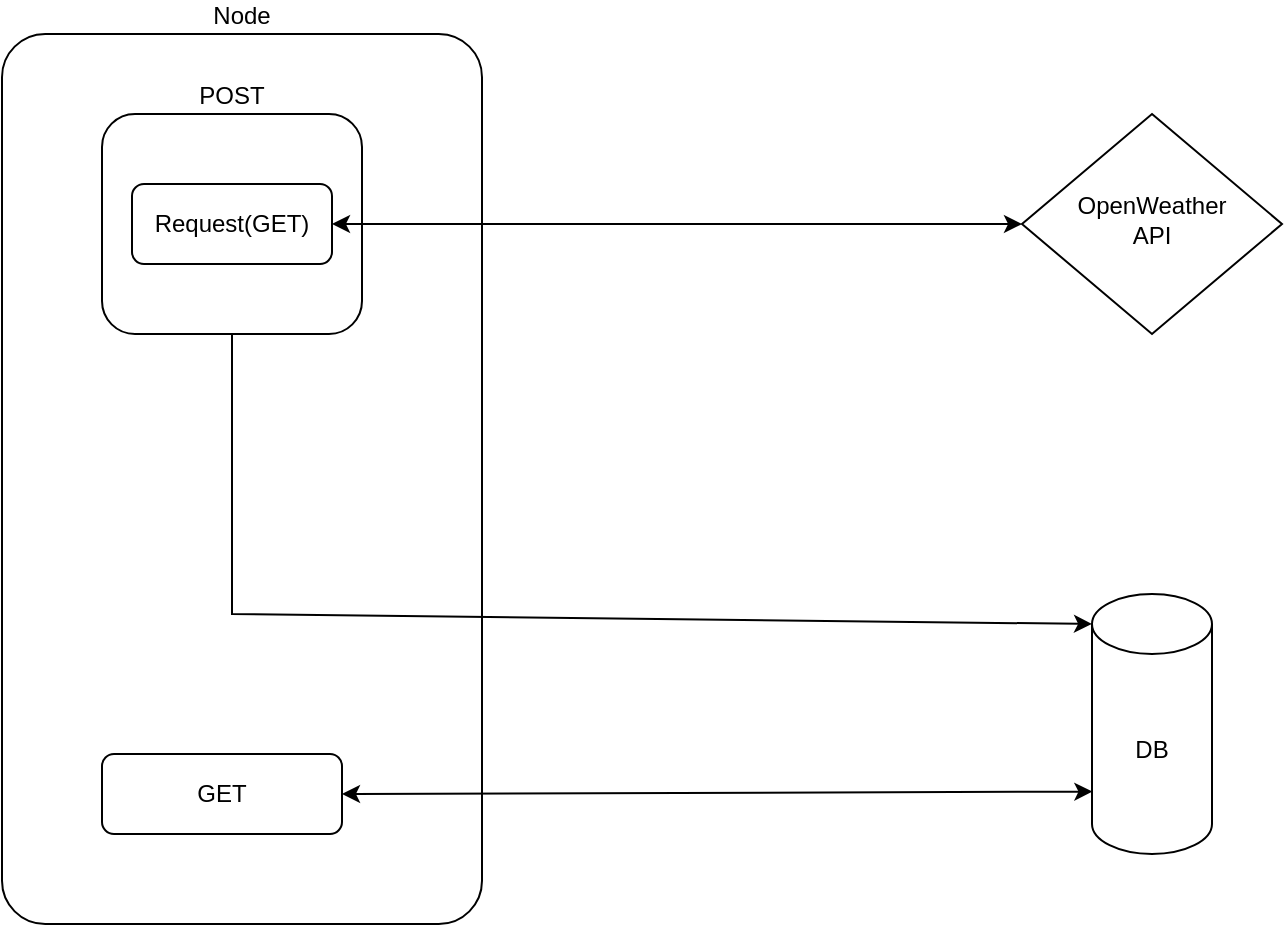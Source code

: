 <mxfile version="20.2.3" type="device"><diagram id="C5RBs43oDa-KdzZeNtuy" name="Page-1"><mxGraphModel dx="1038" dy="641" grid="1" gridSize="10" guides="1" tooltips="1" connect="1" arrows="1" fold="1" page="1" pageScale="1" pageWidth="827" pageHeight="1169" math="0" shadow="0"><root><mxCell id="WIyWlLk6GJQsqaUBKTNV-0"/><mxCell id="WIyWlLk6GJQsqaUBKTNV-1" parent="WIyWlLk6GJQsqaUBKTNV-0"/><mxCell id="WIyWlLk6GJQsqaUBKTNV-3" value="Node" style="rounded=1;whiteSpace=wrap;html=1;fontSize=12;glass=0;strokeWidth=1;shadow=0;arcSize=9;labelPosition=center;verticalLabelPosition=top;align=center;verticalAlign=bottom;" parent="WIyWlLk6GJQsqaUBKTNV-1" vertex="1"><mxGeometry x="60" y="100" width="240" height="445" as="geometry"/></mxCell><mxCell id="WIyWlLk6GJQsqaUBKTNV-6" value="OpenWeather&lt;br&gt;API" style="rhombus;whiteSpace=wrap;html=1;shadow=0;fontFamily=Helvetica;fontSize=12;align=center;strokeWidth=1;spacing=6;spacingTop=-4;" parent="WIyWlLk6GJQsqaUBKTNV-1" vertex="1"><mxGeometry x="570" y="140" width="130" height="110" as="geometry"/></mxCell><mxCell id="WIyWlLk6GJQsqaUBKTNV-11" value="POST" style="rounded=1;whiteSpace=wrap;html=1;fontSize=12;glass=0;strokeWidth=1;shadow=0;labelPosition=center;verticalLabelPosition=top;align=center;verticalAlign=bottom;" parent="WIyWlLk6GJQsqaUBKTNV-1" vertex="1"><mxGeometry x="110" y="140" width="130" height="110" as="geometry"/></mxCell><mxCell id="CKIvskN7Pl2ySt2Q1vf8-0" value="DB" style="shape=cylinder3;whiteSpace=wrap;html=1;boundedLbl=1;backgroundOutline=1;size=15;" parent="WIyWlLk6GJQsqaUBKTNV-1" vertex="1"><mxGeometry x="605" y="380" width="60" height="130" as="geometry"/></mxCell><mxCell id="CKIvskN7Pl2ySt2Q1vf8-4" value="" style="endArrow=classic;startArrow=classic;html=1;rounded=0;entryX=0;entryY=0.5;entryDx=0;entryDy=0;exitX=1;exitY=0.5;exitDx=0;exitDy=0;" parent="WIyWlLk6GJQsqaUBKTNV-1" source="CKIvskN7Pl2ySt2Q1vf8-9" target="WIyWlLk6GJQsqaUBKTNV-6" edge="1"><mxGeometry width="50" height="50" relative="1" as="geometry"><mxPoint x="200" y="260" as="sourcePoint"/><mxPoint x="200" y="145" as="targetPoint"/></mxGeometry></mxCell><mxCell id="WIyWlLk6GJQsqaUBKTNV-12" value="GET" style="rounded=1;whiteSpace=wrap;html=1;fontSize=12;glass=0;strokeWidth=1;shadow=0;" parent="WIyWlLk6GJQsqaUBKTNV-1" vertex="1"><mxGeometry x="110" y="460" width="120" height="40" as="geometry"/></mxCell><mxCell id="CKIvskN7Pl2ySt2Q1vf8-7" value="" style="endArrow=classic;startArrow=classic;html=1;rounded=0;entryX=0.003;entryY=0.76;entryDx=0;entryDy=0;exitX=1;exitY=0.5;exitDx=0;exitDy=0;entryPerimeter=0;" parent="WIyWlLk6GJQsqaUBKTNV-1" source="WIyWlLk6GJQsqaUBKTNV-12" target="CKIvskN7Pl2ySt2Q1vf8-0" edge="1"><mxGeometry width="50" height="50" relative="1" as="geometry"><mxPoint x="310" y="322.5" as="sourcePoint"/><mxPoint x="580" y="115" as="targetPoint"/></mxGeometry></mxCell><mxCell id="CKIvskN7Pl2ySt2Q1vf8-9" value="Request(GET)" style="rounded=1;whiteSpace=wrap;html=1;fontSize=12;glass=0;strokeWidth=1;shadow=0;" parent="WIyWlLk6GJQsqaUBKTNV-1" vertex="1"><mxGeometry x="125" y="175" width="100" height="40" as="geometry"/></mxCell><mxCell id="ZYBtvYaYs0UCuQLEeEHE-0" value="" style="endArrow=classic;html=1;rounded=0;entryX=0;entryY=0;entryDx=0;entryDy=15;entryPerimeter=0;exitX=0.5;exitY=1;exitDx=0;exitDy=0;" edge="1" parent="WIyWlLk6GJQsqaUBKTNV-1" source="WIyWlLk6GJQsqaUBKTNV-11" target="CKIvskN7Pl2ySt2Q1vf8-0"><mxGeometry width="50" height="50" relative="1" as="geometry"><mxPoint x="440" y="400" as="sourcePoint"/><mxPoint x="490" y="350" as="targetPoint"/><Array as="points"><mxPoint x="175" y="390"/></Array></mxGeometry></mxCell></root></mxGraphModel></diagram></mxfile>